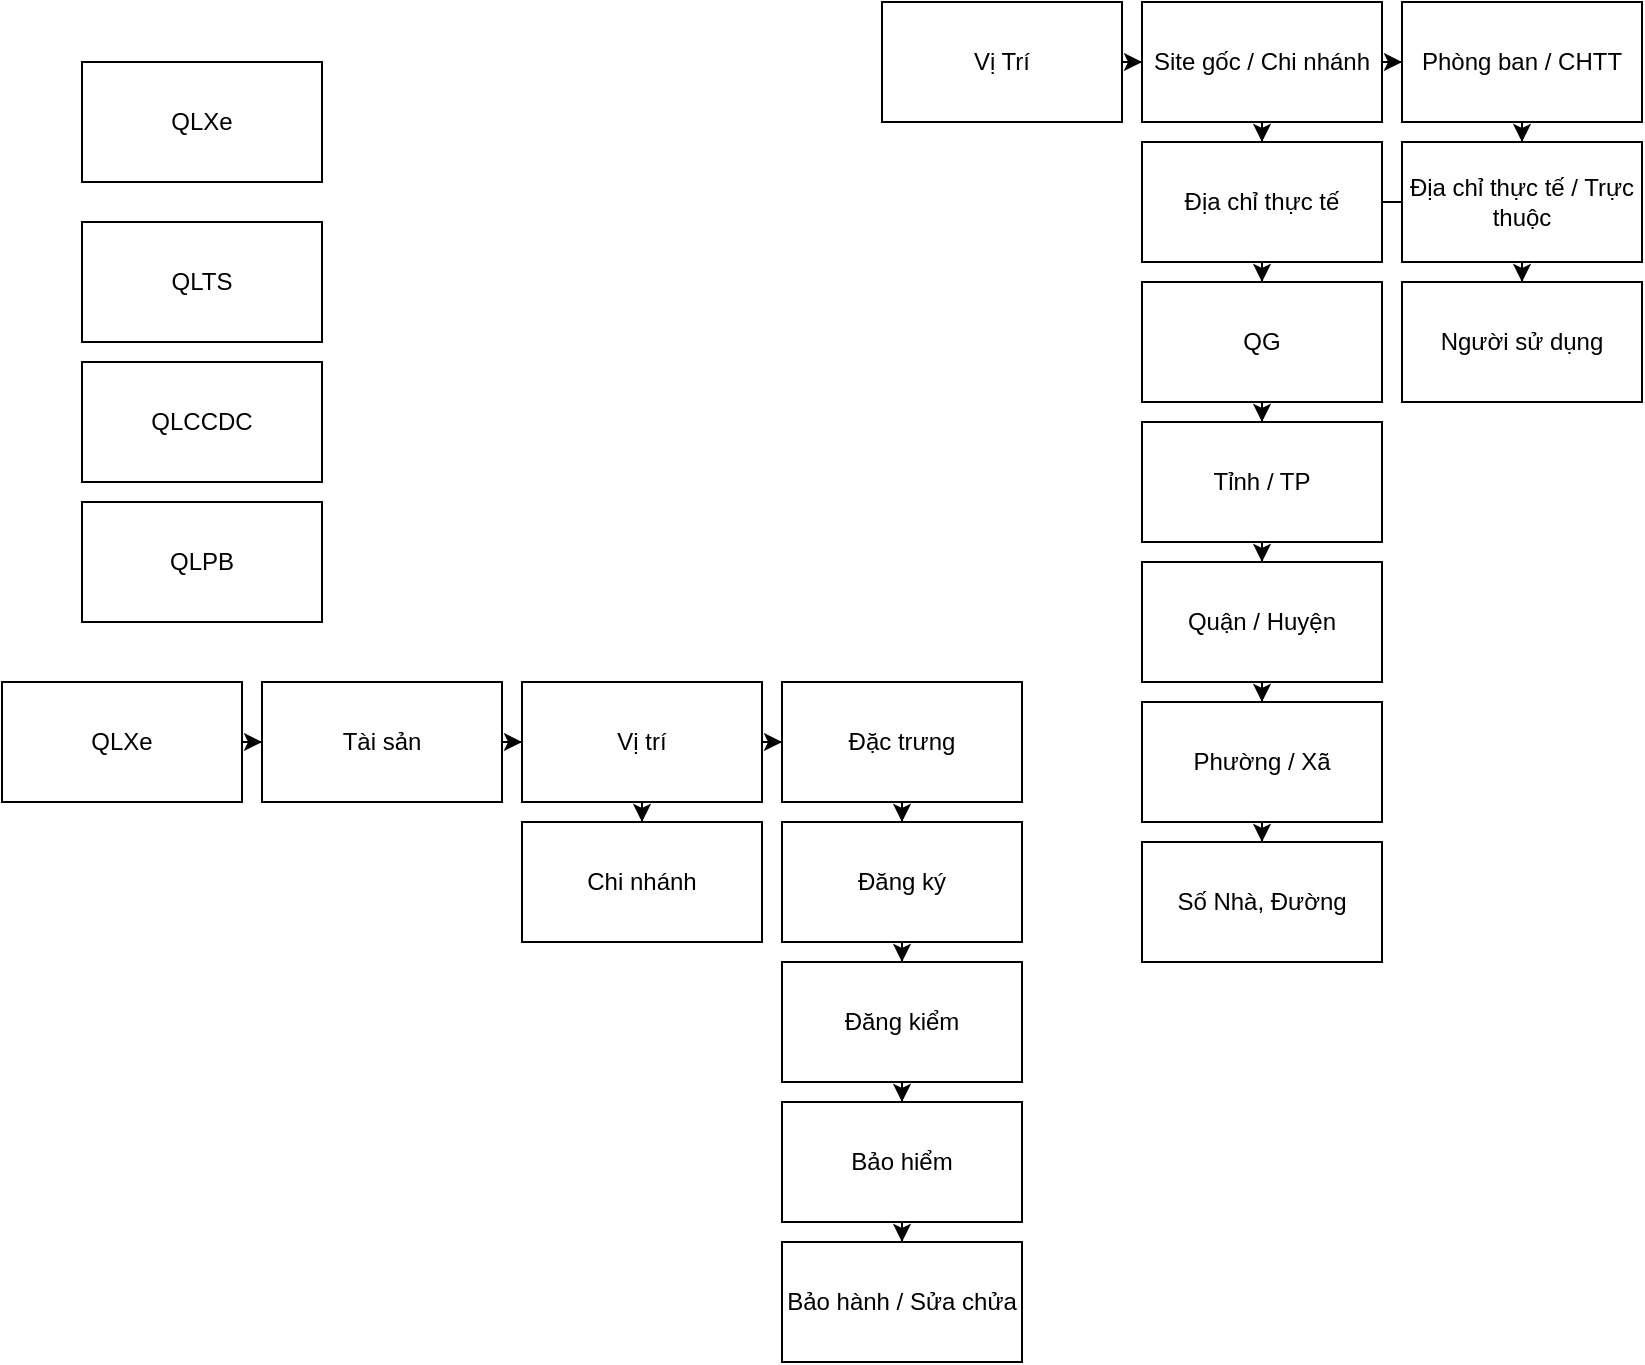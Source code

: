<mxfile version="24.0.5" type="github">
  <diagram name="Trang-1" id="6WqdI3NEc1mItbDLKokB">
    <mxGraphModel dx="1034" dy="724" grid="1" gridSize="10" guides="1" tooltips="1" connect="1" arrows="1" fold="1" page="1" pageScale="1" pageWidth="827" pageHeight="1169" math="0" shadow="0">
      <root>
        <mxCell id="0" />
        <mxCell id="1" parent="0" />
        <mxCell id="uQeBqYyg12_eveGrQPS6-1" value="QLXe" style="rounded=0;whiteSpace=wrap;html=1;" vertex="1" parent="1">
          <mxGeometry x="40" y="40" width="120" height="60" as="geometry" />
        </mxCell>
        <mxCell id="uQeBqYyg12_eveGrQPS6-2" value="QLTS" style="rounded=0;whiteSpace=wrap;html=1;" vertex="1" parent="1">
          <mxGeometry x="40" y="120" width="120" height="60" as="geometry" />
        </mxCell>
        <mxCell id="uQeBqYyg12_eveGrQPS6-3" value="QLCCDC" style="rounded=0;whiteSpace=wrap;html=1;" vertex="1" parent="1">
          <mxGeometry x="40" y="190" width="120" height="60" as="geometry" />
        </mxCell>
        <mxCell id="uQeBqYyg12_eveGrQPS6-4" value="QLPB" style="rounded=0;whiteSpace=wrap;html=1;" vertex="1" parent="1">
          <mxGeometry x="40" y="260" width="120" height="60" as="geometry" />
        </mxCell>
        <mxCell id="uQeBqYyg12_eveGrQPS6-7" value="" style="edgeStyle=orthogonalEdgeStyle;rounded=0;orthogonalLoop=1;jettySize=auto;html=1;" edge="1" parent="1" source="uQeBqYyg12_eveGrQPS6-5" target="uQeBqYyg12_eveGrQPS6-6">
          <mxGeometry relative="1" as="geometry" />
        </mxCell>
        <mxCell id="uQeBqYyg12_eveGrQPS6-5" value="Vị Trí" style="rounded=0;whiteSpace=wrap;html=1;" vertex="1" parent="1">
          <mxGeometry x="440" y="10" width="120" height="60" as="geometry" />
        </mxCell>
        <mxCell id="uQeBqYyg12_eveGrQPS6-9" value="" style="edgeStyle=orthogonalEdgeStyle;rounded=0;orthogonalLoop=1;jettySize=auto;html=1;" edge="1" parent="1" source="uQeBqYyg12_eveGrQPS6-6" target="uQeBqYyg12_eveGrQPS6-8">
          <mxGeometry relative="1" as="geometry" />
        </mxCell>
        <mxCell id="uQeBqYyg12_eveGrQPS6-11" value="" style="edgeStyle=orthogonalEdgeStyle;rounded=0;orthogonalLoop=1;jettySize=auto;html=1;" edge="1" parent="1" source="uQeBqYyg12_eveGrQPS6-6" target="uQeBqYyg12_eveGrQPS6-10">
          <mxGeometry relative="1" as="geometry" />
        </mxCell>
        <mxCell id="uQeBqYyg12_eveGrQPS6-6" value="Site gốc / Chi nhánh" style="rounded=0;whiteSpace=wrap;html=1;" vertex="1" parent="1">
          <mxGeometry x="570" y="10" width="120" height="60" as="geometry" />
        </mxCell>
        <mxCell id="uQeBqYyg12_eveGrQPS6-13" value="" style="edgeStyle=orthogonalEdgeStyle;rounded=0;orthogonalLoop=1;jettySize=auto;html=1;" edge="1" parent="1" source="uQeBqYyg12_eveGrQPS6-8" target="uQeBqYyg12_eveGrQPS6-12">
          <mxGeometry relative="1" as="geometry" />
        </mxCell>
        <mxCell id="uQeBqYyg12_eveGrQPS6-8" value="Phòng ban / CHTT" style="rounded=0;whiteSpace=wrap;html=1;" vertex="1" parent="1">
          <mxGeometry x="700" y="10" width="120" height="60" as="geometry" />
        </mxCell>
        <mxCell id="uQeBqYyg12_eveGrQPS6-17" value="" style="edgeStyle=orthogonalEdgeStyle;rounded=0;orthogonalLoop=1;jettySize=auto;html=1;" edge="1" parent="1" source="uQeBqYyg12_eveGrQPS6-10" target="uQeBqYyg12_eveGrQPS6-16">
          <mxGeometry relative="1" as="geometry" />
        </mxCell>
        <mxCell id="uQeBqYyg12_eveGrQPS6-10" value="Địa chỉ thực tế" style="rounded=0;whiteSpace=wrap;html=1;" vertex="1" parent="1">
          <mxGeometry x="570" y="80" width="120" height="60" as="geometry" />
        </mxCell>
        <mxCell id="uQeBqYyg12_eveGrQPS6-44" value="" style="edgeStyle=orthogonalEdgeStyle;rounded=0;orthogonalLoop=1;jettySize=auto;html=1;" edge="1" parent="1" source="uQeBqYyg12_eveGrQPS6-12" target="uQeBqYyg12_eveGrQPS6-43">
          <mxGeometry relative="1" as="geometry" />
        </mxCell>
        <mxCell id="uQeBqYyg12_eveGrQPS6-12" value="Địa chỉ thực tế / Trực thuộc" style="rounded=0;whiteSpace=wrap;html=1;" vertex="1" parent="1">
          <mxGeometry x="700" y="80" width="120" height="60" as="geometry" />
        </mxCell>
        <mxCell id="uQeBqYyg12_eveGrQPS6-15" value="" style="endArrow=none;html=1;rounded=0;exitX=1;exitY=0.5;exitDx=0;exitDy=0;entryX=0;entryY=0.5;entryDx=0;entryDy=0;" edge="1" parent="1" source="uQeBqYyg12_eveGrQPS6-10" target="uQeBqYyg12_eveGrQPS6-12">
          <mxGeometry width="50" height="50" relative="1" as="geometry">
            <mxPoint x="410" y="350" as="sourcePoint" />
            <mxPoint x="460" y="300" as="targetPoint" />
          </mxGeometry>
        </mxCell>
        <mxCell id="uQeBqYyg12_eveGrQPS6-19" value="" style="edgeStyle=orthogonalEdgeStyle;rounded=0;orthogonalLoop=1;jettySize=auto;html=1;" edge="1" parent="1" source="uQeBqYyg12_eveGrQPS6-16" target="uQeBqYyg12_eveGrQPS6-18">
          <mxGeometry relative="1" as="geometry" />
        </mxCell>
        <mxCell id="uQeBqYyg12_eveGrQPS6-16" value="QG" style="rounded=0;whiteSpace=wrap;html=1;" vertex="1" parent="1">
          <mxGeometry x="570" y="150" width="120" height="60" as="geometry" />
        </mxCell>
        <mxCell id="uQeBqYyg12_eveGrQPS6-21" value="" style="edgeStyle=orthogonalEdgeStyle;rounded=0;orthogonalLoop=1;jettySize=auto;html=1;" edge="1" parent="1" source="uQeBqYyg12_eveGrQPS6-18" target="uQeBqYyg12_eveGrQPS6-20">
          <mxGeometry relative="1" as="geometry" />
        </mxCell>
        <mxCell id="uQeBqYyg12_eveGrQPS6-18" value="Tỉnh / TP" style="rounded=0;whiteSpace=wrap;html=1;" vertex="1" parent="1">
          <mxGeometry x="570" y="220" width="120" height="60" as="geometry" />
        </mxCell>
        <mxCell id="uQeBqYyg12_eveGrQPS6-23" value="" style="edgeStyle=orthogonalEdgeStyle;rounded=0;orthogonalLoop=1;jettySize=auto;html=1;" edge="1" parent="1" source="uQeBqYyg12_eveGrQPS6-20" target="uQeBqYyg12_eveGrQPS6-22">
          <mxGeometry relative="1" as="geometry" />
        </mxCell>
        <mxCell id="uQeBqYyg12_eveGrQPS6-20" value="Quận / Huyện" style="whiteSpace=wrap;html=1;rounded=0;" vertex="1" parent="1">
          <mxGeometry x="570" y="290" width="120" height="60" as="geometry" />
        </mxCell>
        <mxCell id="uQeBqYyg12_eveGrQPS6-25" value="" style="edgeStyle=orthogonalEdgeStyle;rounded=0;orthogonalLoop=1;jettySize=auto;html=1;" edge="1" parent="1" source="uQeBqYyg12_eveGrQPS6-22" target="uQeBqYyg12_eveGrQPS6-24">
          <mxGeometry relative="1" as="geometry" />
        </mxCell>
        <mxCell id="uQeBqYyg12_eveGrQPS6-22" value="Phường / Xã" style="whiteSpace=wrap;html=1;rounded=0;" vertex="1" parent="1">
          <mxGeometry x="570" y="360" width="120" height="60" as="geometry" />
        </mxCell>
        <mxCell id="uQeBqYyg12_eveGrQPS6-24" value="Số Nhà, Đường" style="whiteSpace=wrap;html=1;rounded=0;" vertex="1" parent="1">
          <mxGeometry x="570" y="430" width="120" height="60" as="geometry" />
        </mxCell>
        <mxCell id="uQeBqYyg12_eveGrQPS6-28" value="" style="edgeStyle=orthogonalEdgeStyle;rounded=0;orthogonalLoop=1;jettySize=auto;html=1;" edge="1" parent="1" source="uQeBqYyg12_eveGrQPS6-26" target="uQeBqYyg12_eveGrQPS6-27">
          <mxGeometry relative="1" as="geometry" />
        </mxCell>
        <mxCell id="uQeBqYyg12_eveGrQPS6-26" value="QLXe" style="rounded=0;whiteSpace=wrap;html=1;" vertex="1" parent="1">
          <mxGeometry y="350" width="120" height="60" as="geometry" />
        </mxCell>
        <mxCell id="uQeBqYyg12_eveGrQPS6-30" value="" style="edgeStyle=orthogonalEdgeStyle;rounded=0;orthogonalLoop=1;jettySize=auto;html=1;" edge="1" parent="1" source="uQeBqYyg12_eveGrQPS6-27" target="uQeBqYyg12_eveGrQPS6-29">
          <mxGeometry relative="1" as="geometry" />
        </mxCell>
        <mxCell id="uQeBqYyg12_eveGrQPS6-27" value="Tài sản" style="whiteSpace=wrap;html=1;rounded=0;" vertex="1" parent="1">
          <mxGeometry x="130" y="350" width="120" height="60" as="geometry" />
        </mxCell>
        <mxCell id="uQeBqYyg12_eveGrQPS6-32" value="" style="edgeStyle=orthogonalEdgeStyle;rounded=0;orthogonalLoop=1;jettySize=auto;html=1;" edge="1" parent="1" source="uQeBqYyg12_eveGrQPS6-29" target="uQeBqYyg12_eveGrQPS6-31">
          <mxGeometry relative="1" as="geometry" />
        </mxCell>
        <mxCell id="uQeBqYyg12_eveGrQPS6-42" value="" style="edgeStyle=orthogonalEdgeStyle;rounded=0;orthogonalLoop=1;jettySize=auto;html=1;" edge="1" parent="1" source="uQeBqYyg12_eveGrQPS6-29" target="uQeBqYyg12_eveGrQPS6-41">
          <mxGeometry relative="1" as="geometry" />
        </mxCell>
        <mxCell id="uQeBqYyg12_eveGrQPS6-29" value="Vị trí" style="whiteSpace=wrap;html=1;rounded=0;" vertex="1" parent="1">
          <mxGeometry x="260" y="350" width="120" height="60" as="geometry" />
        </mxCell>
        <mxCell id="uQeBqYyg12_eveGrQPS6-34" value="" style="edgeStyle=orthogonalEdgeStyle;rounded=0;orthogonalLoop=1;jettySize=auto;html=1;" edge="1" parent="1" source="uQeBqYyg12_eveGrQPS6-31" target="uQeBqYyg12_eveGrQPS6-33">
          <mxGeometry relative="1" as="geometry" />
        </mxCell>
        <mxCell id="uQeBqYyg12_eveGrQPS6-31" value="Đặc trưng" style="whiteSpace=wrap;html=1;rounded=0;" vertex="1" parent="1">
          <mxGeometry x="390" y="350" width="120" height="60" as="geometry" />
        </mxCell>
        <mxCell id="uQeBqYyg12_eveGrQPS6-36" value="" style="edgeStyle=orthogonalEdgeStyle;rounded=0;orthogonalLoop=1;jettySize=auto;html=1;" edge="1" parent="1" source="uQeBqYyg12_eveGrQPS6-33" target="uQeBqYyg12_eveGrQPS6-35">
          <mxGeometry relative="1" as="geometry" />
        </mxCell>
        <mxCell id="uQeBqYyg12_eveGrQPS6-33" value="Đăng ký" style="whiteSpace=wrap;html=1;rounded=0;" vertex="1" parent="1">
          <mxGeometry x="390" y="420" width="120" height="60" as="geometry" />
        </mxCell>
        <mxCell id="uQeBqYyg12_eveGrQPS6-38" value="" style="edgeStyle=orthogonalEdgeStyle;rounded=0;orthogonalLoop=1;jettySize=auto;html=1;" edge="1" parent="1" source="uQeBqYyg12_eveGrQPS6-35" target="uQeBqYyg12_eveGrQPS6-37">
          <mxGeometry relative="1" as="geometry" />
        </mxCell>
        <mxCell id="uQeBqYyg12_eveGrQPS6-35" value="Đăng kiểm" style="whiteSpace=wrap;html=1;rounded=0;" vertex="1" parent="1">
          <mxGeometry x="390" y="490" width="120" height="60" as="geometry" />
        </mxCell>
        <mxCell id="uQeBqYyg12_eveGrQPS6-40" value="" style="edgeStyle=orthogonalEdgeStyle;rounded=0;orthogonalLoop=1;jettySize=auto;html=1;" edge="1" parent="1" source="uQeBqYyg12_eveGrQPS6-37" target="uQeBqYyg12_eveGrQPS6-39">
          <mxGeometry relative="1" as="geometry" />
        </mxCell>
        <mxCell id="uQeBqYyg12_eveGrQPS6-37" value="Bảo hiểm" style="whiteSpace=wrap;html=1;rounded=0;" vertex="1" parent="1">
          <mxGeometry x="390" y="560" width="120" height="60" as="geometry" />
        </mxCell>
        <mxCell id="uQeBqYyg12_eveGrQPS6-39" value="Bảo hành / Sửa chửa" style="whiteSpace=wrap;html=1;rounded=0;" vertex="1" parent="1">
          <mxGeometry x="390" y="630" width="120" height="60" as="geometry" />
        </mxCell>
        <mxCell id="uQeBqYyg12_eveGrQPS6-41" value="Chi nhánh" style="whiteSpace=wrap;html=1;rounded=0;" vertex="1" parent="1">
          <mxGeometry x="260" y="420" width="120" height="60" as="geometry" />
        </mxCell>
        <mxCell id="uQeBqYyg12_eveGrQPS6-43" value="Người sử dụng" style="whiteSpace=wrap;html=1;rounded=0;" vertex="1" parent="1">
          <mxGeometry x="700" y="150" width="120" height="60" as="geometry" />
        </mxCell>
      </root>
    </mxGraphModel>
  </diagram>
</mxfile>
